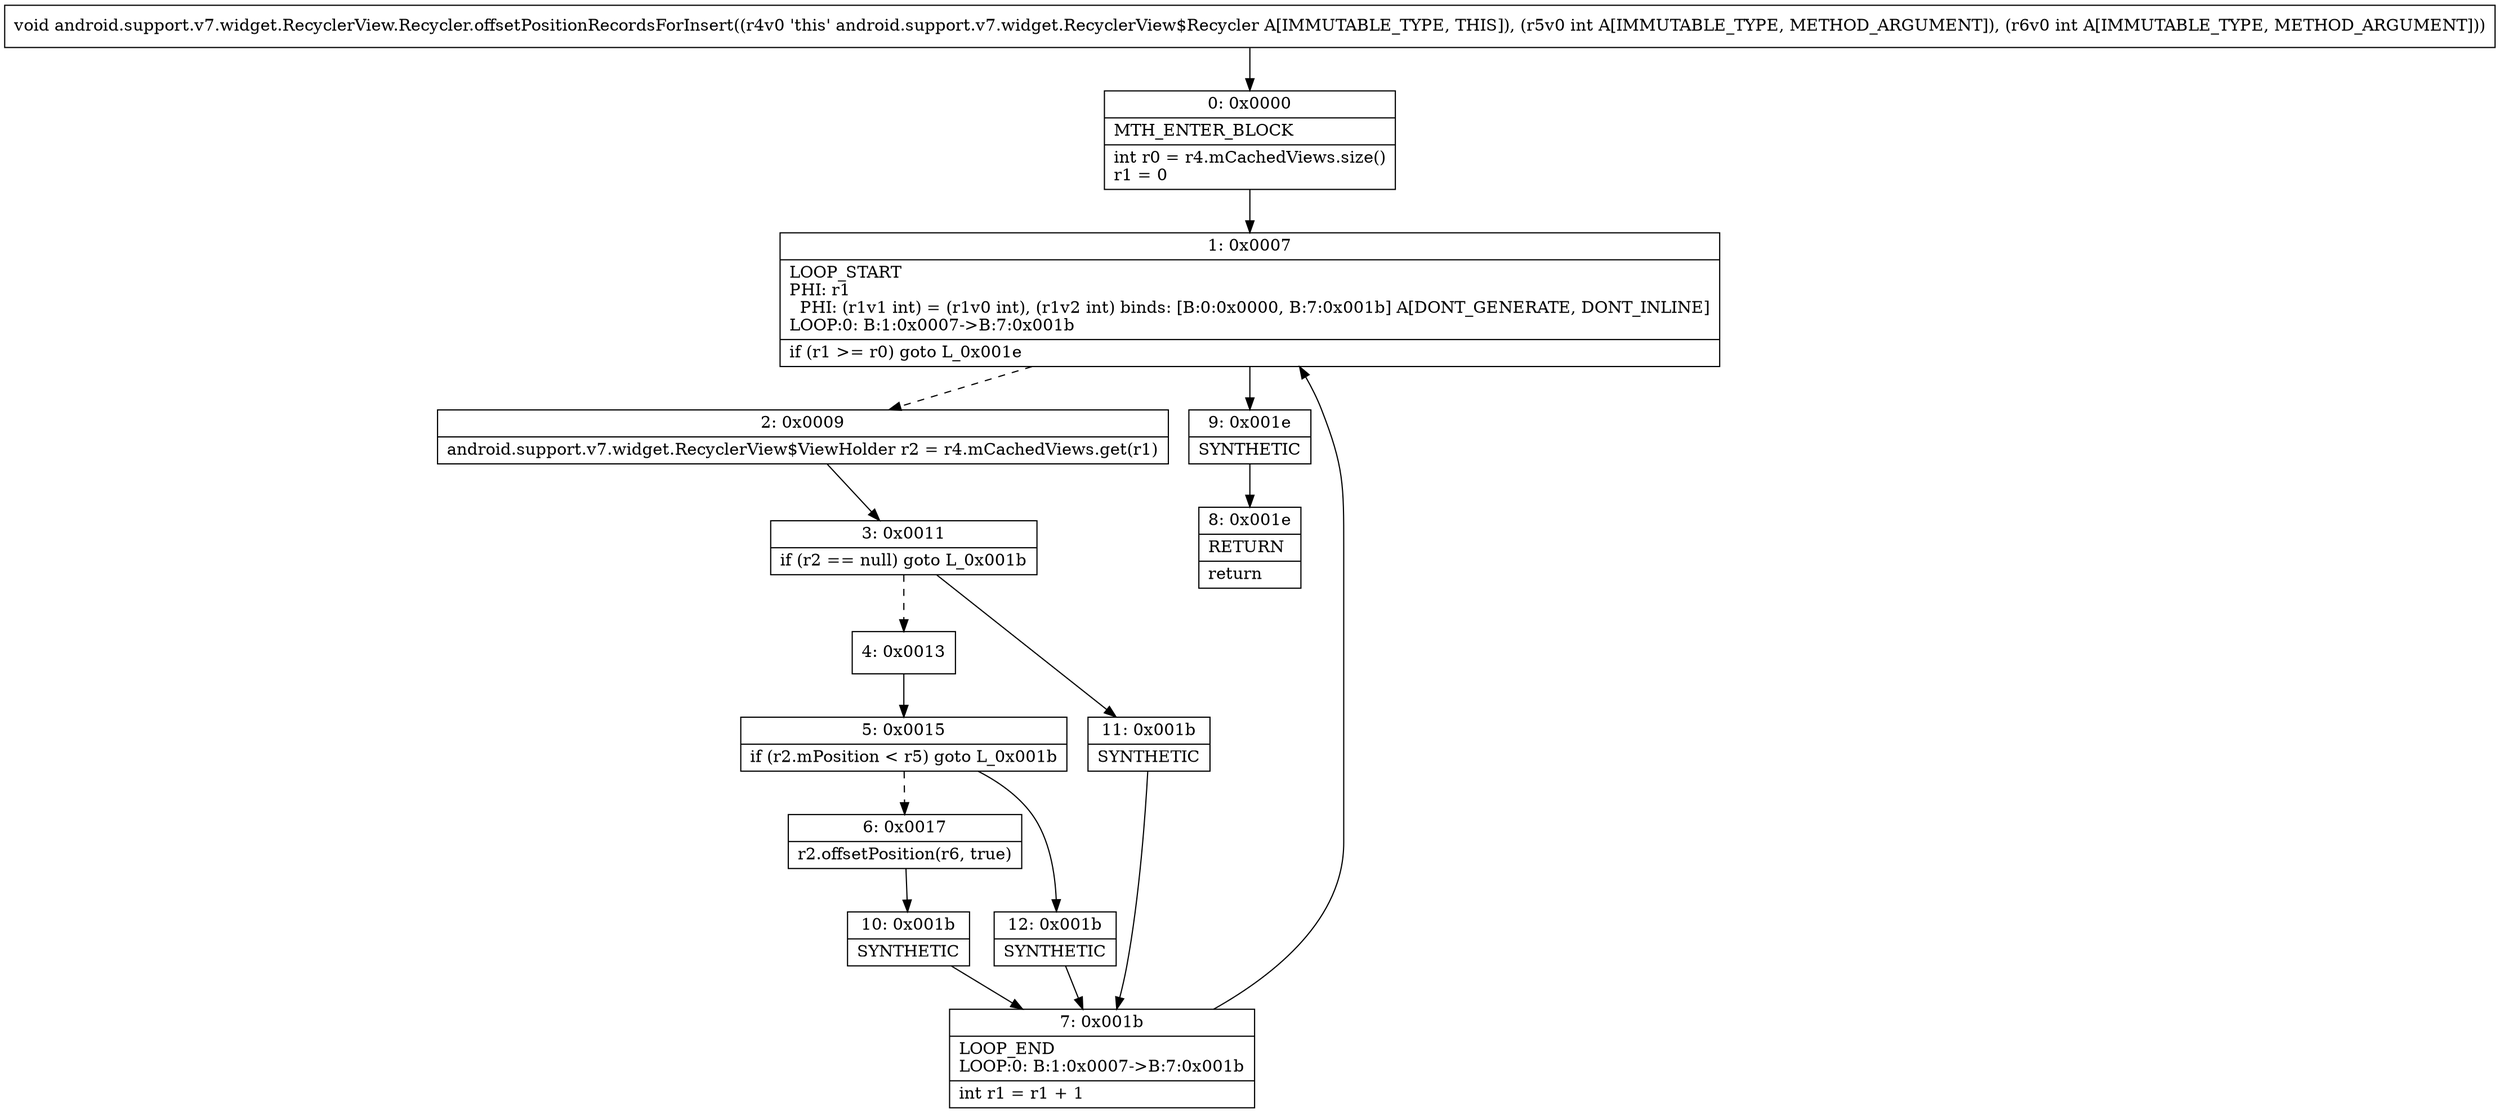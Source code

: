 digraph "CFG forandroid.support.v7.widget.RecyclerView.Recycler.offsetPositionRecordsForInsert(II)V" {
Node_0 [shape=record,label="{0\:\ 0x0000|MTH_ENTER_BLOCK\l|int r0 = r4.mCachedViews.size()\lr1 = 0\l}"];
Node_1 [shape=record,label="{1\:\ 0x0007|LOOP_START\lPHI: r1 \l  PHI: (r1v1 int) = (r1v0 int), (r1v2 int) binds: [B:0:0x0000, B:7:0x001b] A[DONT_GENERATE, DONT_INLINE]\lLOOP:0: B:1:0x0007\-\>B:7:0x001b\l|if (r1 \>= r0) goto L_0x001e\l}"];
Node_2 [shape=record,label="{2\:\ 0x0009|android.support.v7.widget.RecyclerView$ViewHolder r2 = r4.mCachedViews.get(r1)\l}"];
Node_3 [shape=record,label="{3\:\ 0x0011|if (r2 == null) goto L_0x001b\l}"];
Node_4 [shape=record,label="{4\:\ 0x0013}"];
Node_5 [shape=record,label="{5\:\ 0x0015|if (r2.mPosition \< r5) goto L_0x001b\l}"];
Node_6 [shape=record,label="{6\:\ 0x0017|r2.offsetPosition(r6, true)\l}"];
Node_7 [shape=record,label="{7\:\ 0x001b|LOOP_END\lLOOP:0: B:1:0x0007\-\>B:7:0x001b\l|int r1 = r1 + 1\l}"];
Node_8 [shape=record,label="{8\:\ 0x001e|RETURN\l|return\l}"];
Node_9 [shape=record,label="{9\:\ 0x001e|SYNTHETIC\l}"];
Node_10 [shape=record,label="{10\:\ 0x001b|SYNTHETIC\l}"];
Node_11 [shape=record,label="{11\:\ 0x001b|SYNTHETIC\l}"];
Node_12 [shape=record,label="{12\:\ 0x001b|SYNTHETIC\l}"];
MethodNode[shape=record,label="{void android.support.v7.widget.RecyclerView.Recycler.offsetPositionRecordsForInsert((r4v0 'this' android.support.v7.widget.RecyclerView$Recycler A[IMMUTABLE_TYPE, THIS]), (r5v0 int A[IMMUTABLE_TYPE, METHOD_ARGUMENT]), (r6v0 int A[IMMUTABLE_TYPE, METHOD_ARGUMENT])) }"];
MethodNode -> Node_0;
Node_0 -> Node_1;
Node_1 -> Node_2[style=dashed];
Node_1 -> Node_9;
Node_2 -> Node_3;
Node_3 -> Node_4[style=dashed];
Node_3 -> Node_11;
Node_4 -> Node_5;
Node_5 -> Node_6[style=dashed];
Node_5 -> Node_12;
Node_6 -> Node_10;
Node_7 -> Node_1;
Node_9 -> Node_8;
Node_10 -> Node_7;
Node_11 -> Node_7;
Node_12 -> Node_7;
}

